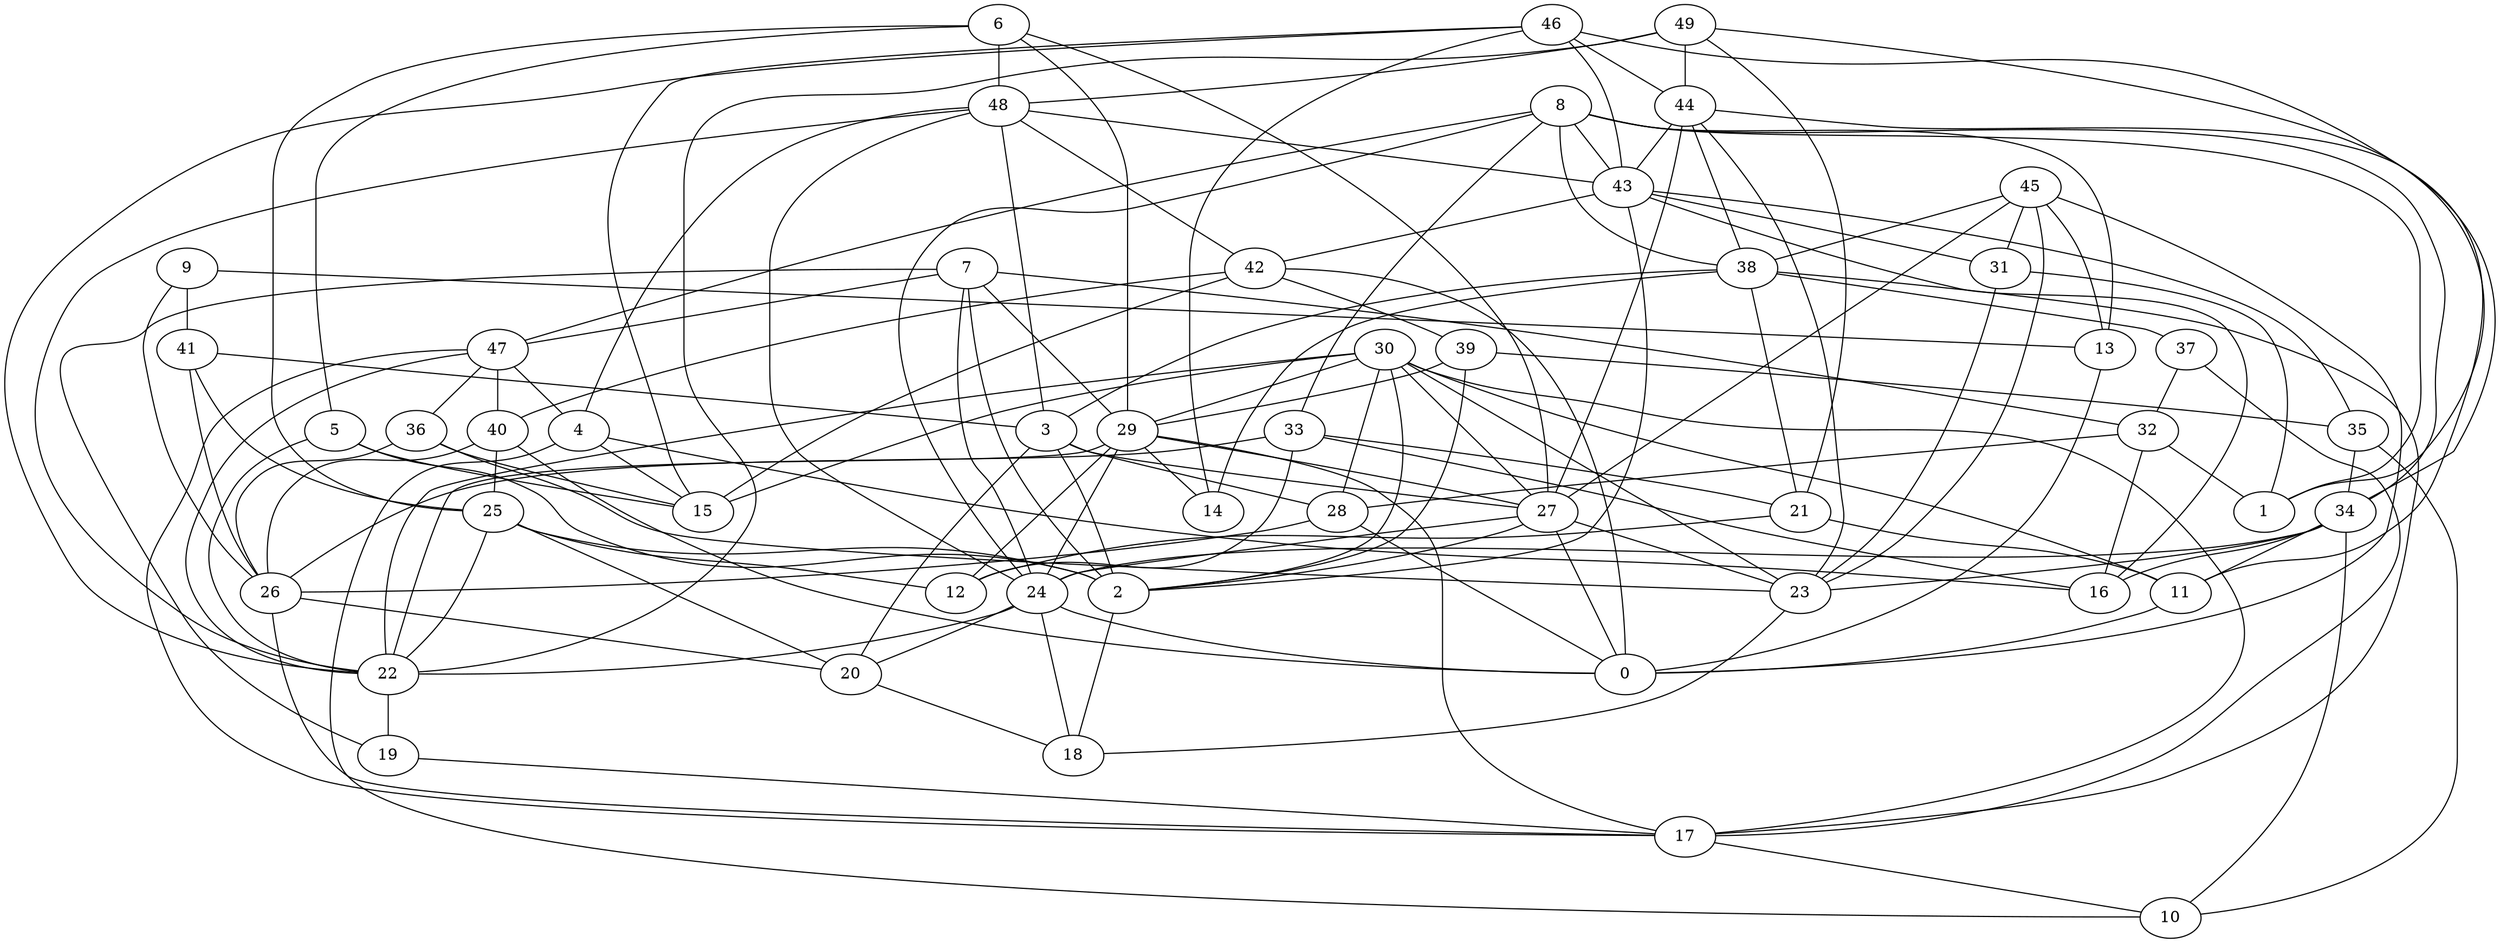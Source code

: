digraph GG_graph {

subgraph G_graph {
edge [color = black]
"20" -> "18" [dir = none]
"37" -> "32" [dir = none]
"37" -> "17" [dir = none]
"5" -> "15" [dir = none]
"5" -> "2" [dir = none]
"5" -> "22" [dir = none]
"9" -> "41" [dir = none]
"9" -> "13" [dir = none]
"9" -> "26" [dir = none]
"13" -> "0" [dir = none]
"22" -> "19" [dir = none]
"28" -> "0" [dir = none]
"28" -> "26" [dir = none]
"41" -> "26" [dir = none]
"41" -> "25" [dir = none]
"41" -> "3" [dir = none]
"19" -> "17" [dir = none]
"26" -> "20" [dir = none]
"26" -> "17" [dir = none]
"32" -> "16" [dir = none]
"32" -> "1" [dir = none]
"32" -> "28" [dir = none]
"46" -> "43" [dir = none]
"46" -> "15" [dir = none]
"46" -> "22" [dir = none]
"46" -> "14" [dir = none]
"46" -> "34" [dir = none]
"46" -> "44" [dir = none]
"29" -> "27" [dir = none]
"29" -> "17" [dir = none]
"29" -> "22" [dir = none]
"29" -> "24" [dir = none]
"29" -> "12" [dir = none]
"29" -> "14" [dir = none]
"7" -> "29" [dir = none]
"7" -> "24" [dir = none]
"7" -> "19" [dir = none]
"7" -> "2" [dir = none]
"7" -> "32" [dir = none]
"7" -> "47" [dir = none]
"24" -> "18" [dir = none]
"24" -> "20" [dir = none]
"24" -> "0" [dir = none]
"24" -> "22" [dir = none]
"4" -> "16" [dir = none]
"4" -> "10" [dir = none]
"4" -> "15" [dir = none]
"42" -> "39" [dir = none]
"42" -> "40" [dir = none]
"42" -> "0" [dir = none]
"42" -> "15" [dir = none]
"49" -> "1" [dir = none]
"49" -> "21" [dir = none]
"49" -> "22" [dir = none]
"49" -> "44" [dir = none]
"49" -> "48" [dir = none]
"25" -> "2" [dir = none]
"25" -> "22" [dir = none]
"25" -> "12" [dir = none]
"25" -> "20" [dir = none]
"2" -> "18" [dir = none]
"43" -> "16" [dir = none]
"43" -> "31" [dir = none]
"43" -> "35" [dir = none]
"43" -> "2" [dir = none]
"43" -> "42" [dir = none]
"21" -> "12" [dir = none]
"21" -> "11" [dir = none]
"23" -> "18" [dir = none]
"47" -> "4" [dir = none]
"47" -> "36" [dir = none]
"47" -> "22" [dir = none]
"47" -> "17" [dir = none]
"47" -> "40" [dir = none]
"36" -> "23" [dir = none]
"36" -> "15" [dir = none]
"36" -> "26" [dir = none]
"17" -> "10" [dir = none]
"40" -> "26" [dir = none]
"40" -> "0" [dir = none]
"40" -> "25" [dir = none]
"48" -> "22" [dir = none]
"48" -> "3" [dir = none]
"48" -> "42" [dir = none]
"48" -> "4" [dir = none]
"48" -> "43" [dir = none]
"48" -> "24" [dir = none]
"31" -> "23" [dir = none]
"31" -> "1" [dir = none]
"45" -> "31" [dir = none]
"45" -> "38" [dir = none]
"45" -> "23" [dir = none]
"45" -> "0" [dir = none]
"45" -> "13" [dir = none]
"6" -> "5" [dir = none]
"6" -> "25" [dir = none]
"6" -> "29" [dir = none]
"6" -> "48" [dir = none]
"6" -> "27" [dir = none]
"3" -> "27" [dir = none]
"3" -> "28" [dir = none]
"3" -> "2" [dir = none]
"30" -> "11" [dir = none]
"30" -> "17" [dir = none]
"30" -> "28" [dir = none]
"30" -> "27" [dir = none]
"30" -> "2" [dir = none]
"30" -> "22" [dir = none]
"30" -> "23" [dir = none]
"30" -> "15" [dir = none]
"30" -> "29" [dir = none]
"27" -> "0" [dir = none]
"27" -> "24" [dir = none]
"27" -> "2" [dir = none]
"27" -> "23" [dir = none]
"35" -> "10" [dir = none]
"35" -> "34" [dir = none]
"11" -> "0" [dir = none]
"39" -> "29" [dir = none]
"39" -> "2" [dir = none]
"39" -> "35" [dir = none]
"34" -> "16" [dir = none]
"34" -> "23" [dir = none]
"34" -> "24" [dir = none]
"34" -> "11" [dir = none]
"34" -> "10" [dir = none]
"33" -> "26" [dir = none]
"33" -> "16" [dir = none]
"33" -> "12" [dir = none]
"44" -> "23" [dir = none]
"44" -> "11" [dir = none]
"44" -> "38" [dir = none]
"44" -> "43" [dir = none]
"44" -> "27" [dir = none]
"8" -> "13" [dir = none]
"8" -> "24" [dir = none]
"8" -> "38" [dir = none]
"8" -> "33" [dir = none]
"8" -> "1" [dir = none]
"8" -> "47" [dir = none]
"8" -> "43" [dir = none]
"8" -> "34" [dir = none]
"38" -> "14" [dir = none]
"38" -> "17" [dir = none]
"38" -> "3" [dir = none]
"38" -> "37" [dir = none]
"38" -> "21" [dir = none]
"45" -> "27" [dir = none]
"33" -> "21" [dir = none]
"3" -> "20" [dir = none]
}

}
